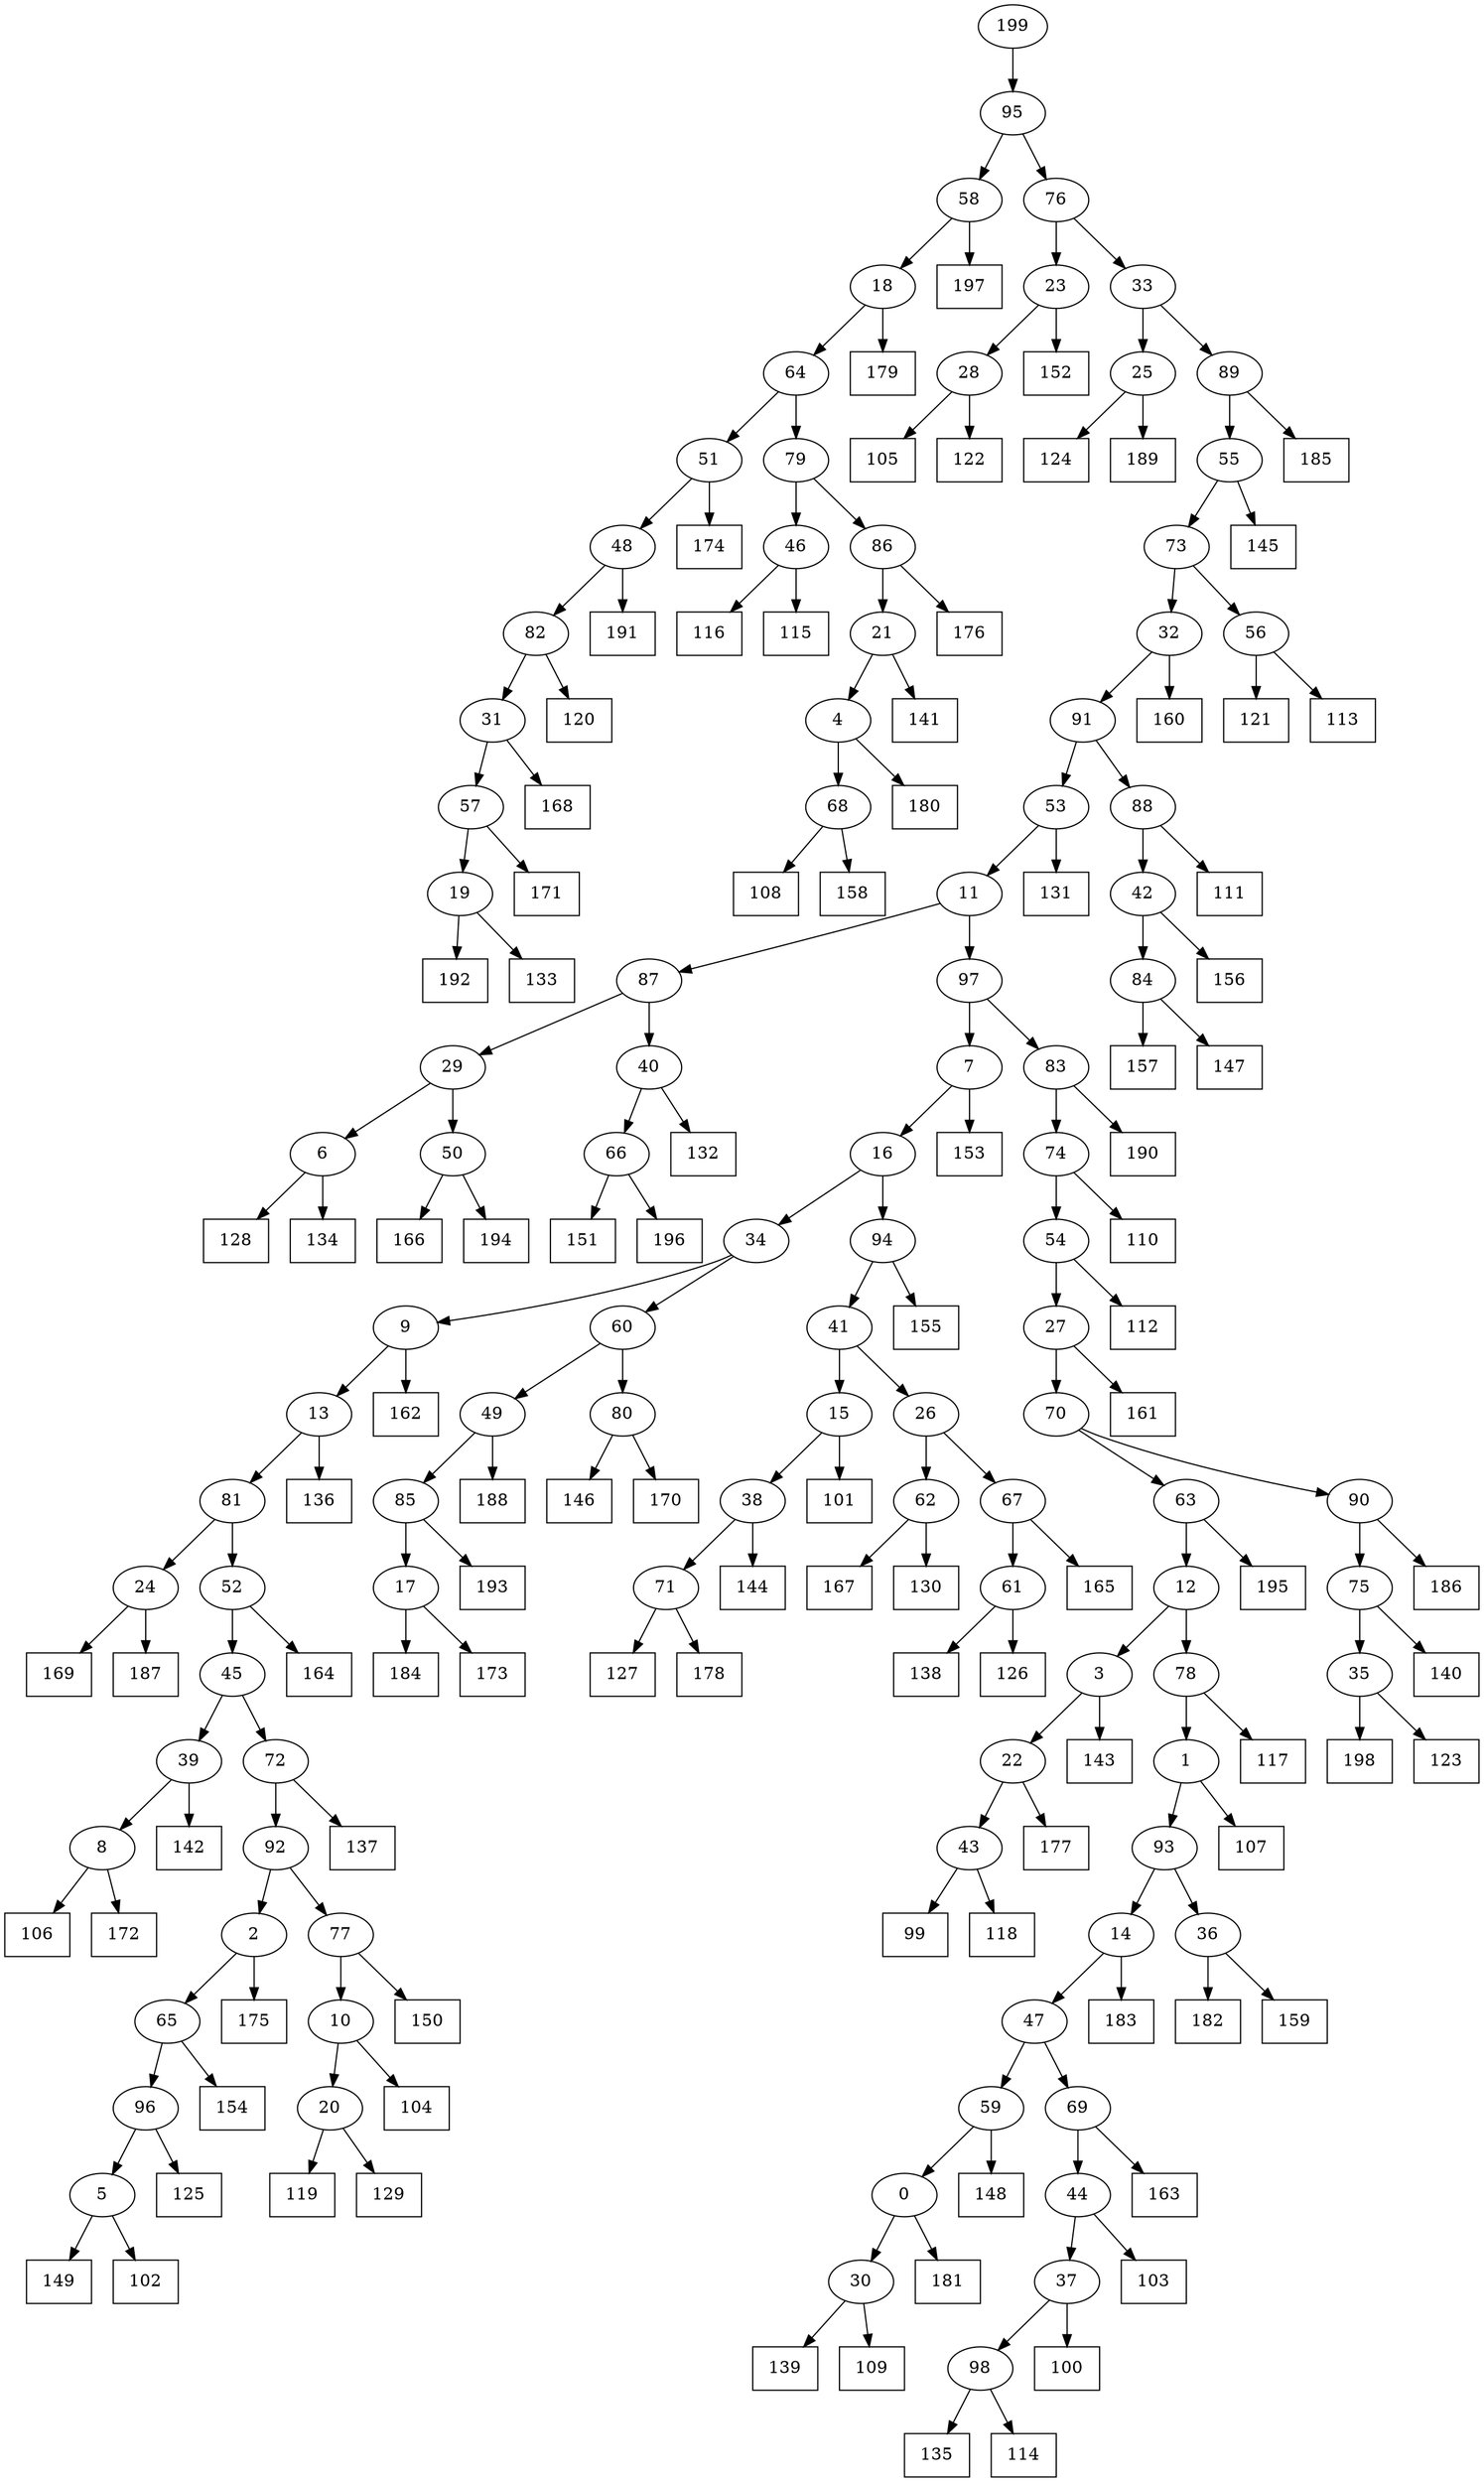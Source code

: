 digraph G {
0[label="0"];
1[label="1"];
2[label="2"];
3[label="3"];
4[label="4"];
5[label="5"];
6[label="6"];
7[label="7"];
8[label="8"];
9[label="9"];
10[label="10"];
11[label="11"];
12[label="12"];
13[label="13"];
14[label="14"];
15[label="15"];
16[label="16"];
17[label="17"];
18[label="18"];
19[label="19"];
20[label="20"];
21[label="21"];
22[label="22"];
23[label="23"];
24[label="24"];
25[label="25"];
26[label="26"];
27[label="27"];
28[label="28"];
29[label="29"];
30[label="30"];
31[label="31"];
32[label="32"];
33[label="33"];
34[label="34"];
35[label="35"];
36[label="36"];
37[label="37"];
38[label="38"];
39[label="39"];
40[label="40"];
41[label="41"];
42[label="42"];
43[label="43"];
44[label="44"];
45[label="45"];
46[label="46"];
47[label="47"];
48[label="48"];
49[label="49"];
50[label="50"];
51[label="51"];
52[label="52"];
53[label="53"];
54[label="54"];
55[label="55"];
56[label="56"];
57[label="57"];
58[label="58"];
59[label="59"];
60[label="60"];
61[label="61"];
62[label="62"];
63[label="63"];
64[label="64"];
65[label="65"];
66[label="66"];
67[label="67"];
68[label="68"];
69[label="69"];
70[label="70"];
71[label="71"];
72[label="72"];
73[label="73"];
74[label="74"];
75[label="75"];
76[label="76"];
77[label="77"];
78[label="78"];
79[label="79"];
80[label="80"];
81[label="81"];
82[label="82"];
83[label="83"];
84[label="84"];
85[label="85"];
86[label="86"];
87[label="87"];
88[label="88"];
89[label="89"];
90[label="90"];
91[label="91"];
92[label="92"];
93[label="93"];
94[label="94"];
95[label="95"];
96[label="96"];
97[label="97"];
98[label="98"];
99[shape=box,label="181"];
100[shape=box,label="157"];
101[shape=box,label="179"];
102[shape=box,label="176"];
103[shape=box,label="175"];
104[shape=box,label="139"];
105[shape=box,label="166"];
106[shape=box,label="128"];
107[shape=box,label="127"];
108[shape=box,label="116"];
109[shape=box,label="177"];
110[shape=box,label="109"];
111[shape=box,label="137"];
112[shape=box,label="163"];
113[shape=box,label="191"];
114[shape=box,label="185"];
115[shape=box,label="149"];
116[shape=box,label="119"];
117[shape=box,label="131"];
118[shape=box,label="154"];
119[shape=box,label="153"];
120[shape=box,label="125"];
121[shape=box,label="138"];
122[shape=box,label="195"];
123[shape=box,label="106"];
124[shape=box,label="124"];
125[shape=box,label="172"];
126[shape=box,label="102"];
127[shape=box,label="198"];
128[shape=box,label="112"];
129[shape=box,label="100"];
130[shape=box,label="197"];
131[shape=box,label="182"];
132[shape=box,label="99"];
133[shape=box,label="126"];
134[shape=box,label="189"];
135[shape=box,label="136"];
136[shape=box,label="105"];
137[shape=box,label="171"];
138[shape=box,label="121"];
139[shape=box,label="151"];
140[shape=box,label="161"];
141[shape=box,label="169"];
142[shape=box,label="141"];
143[shape=box,label="117"];
144[shape=box,label="165"];
145[shape=box,label="108"];
146[shape=box,label="145"];
147[shape=box,label="142"];
148[shape=box,label="164"];
149[shape=box,label="150"];
150[shape=box,label="168"];
151[shape=box,label="104"];
152[shape=box,label="122"];
153[shape=box,label="135"];
154[shape=box,label="192"];
155[shape=box,label="183"];
156[shape=box,label="174"];
157[shape=box,label="118"];
158[shape=box,label="110"];
159[shape=box,label="132"];
160[shape=box,label="129"];
161[shape=box,label="158"];
162[shape=box,label="196"];
163[shape=box,label="190"];
164[shape=box,label="101"];
165[shape=box,label="193"];
166[shape=box,label="147"];
167[shape=box,label="167"];
168[shape=box,label="159"];
169[shape=box,label="143"];
170[shape=box,label="152"];
171[shape=box,label="187"];
172[shape=box,label="107"];
173[shape=box,label="188"];
174[shape=box,label="111"];
175[shape=box,label="113"];
176[shape=box,label="186"];
177[shape=box,label="140"];
178[shape=box,label="146"];
179[shape=box,label="120"];
180[shape=box,label="180"];
181[shape=box,label="134"];
182[shape=box,label="194"];
183[shape=box,label="103"];
184[shape=box,label="114"];
185[shape=box,label="144"];
186[shape=box,label="155"];
187[shape=box,label="130"];
188[shape=box,label="133"];
189[shape=box,label="115"];
190[shape=box,label="160"];
191[shape=box,label="156"];
192[shape=box,label="123"];
193[shape=box,label="170"];
194[shape=box,label="178"];
195[shape=box,label="162"];
196[shape=box,label="184"];
197[shape=box,label="173"];
198[shape=box,label="148"];
199[label="199"];
47->59 ;
19->154 ;
42->191 ;
36->168 ;
74->158 ;
6->106 ;
35->127 ;
199->95 ;
63->122 ;
20->160 ;
17->197 ;
56->138 ;
67->144 ;
28->152 ;
0->99 ;
69->112 ;
27->140 ;
43->157 ;
8->123 ;
46->189 ;
92->2 ;
24->141 ;
17->196 ;
11->97 ;
36->131 ;
47->69 ;
44->183 ;
7->119 ;
14->155 ;
49->85 ;
85->165 ;
1->172 ;
32->91 ;
49->173 ;
40->159 ;
71->194 ;
94->41 ;
16->94 ;
46->108 ;
69->44 ;
44->37 ;
61->121 ;
86->102 ;
19->188 ;
59->0 ;
37->129 ;
38->185 ;
73->56 ;
60->49 ;
96->120 ;
34->60 ;
51->156 ;
75->35 ;
94->186 ;
9->195 ;
67->61 ;
61->133 ;
39->147 ;
79->86 ;
68->145 ;
22->109 ;
87->40 ;
81->52 ;
52->148 ;
93->14 ;
14->47 ;
55->73 ;
34->9 ;
9->13 ;
13->135 ;
72->111 ;
95->58 ;
58->130 ;
72->92 ;
97->7 ;
57->19 ;
35->192 ;
40->66 ;
77->10 ;
54->128 ;
82->179 ;
78->1 ;
98->153 ;
5->126 ;
25->124 ;
8->125 ;
3->22 ;
2->103 ;
64->79 ;
13->81 ;
18->101 ;
76->33 ;
90->75 ;
73->32 ;
32->190 ;
75->177 ;
90->176 ;
59->198 ;
89->114 ;
74->54 ;
38->71 ;
71->107 ;
10->20 ;
20->116 ;
88->174 ;
1->93 ;
93->36 ;
39->8 ;
37->98 ;
98->184 ;
95->76 ;
55->146 ;
41->15 ;
15->38 ;
86->21 ;
84->100 ;
62->187 ;
5->115 ;
41->26 ;
26->67 ;
2->65 ;
50->105 ;
56->175 ;
87->29 ;
21->142 ;
91->53 ;
52->45 ;
45->72 ;
70->90 ;
85->17 ;
29->50 ;
50->182 ;
51->48 ;
48->113 ;
88->42 ;
81->24 ;
15->164 ;
76->23 ;
23->170 ;
10->151 ;
30->104 ;
66->162 ;
68->161 ;
33->89 ;
80->193 ;
31->150 ;
29->6 ;
6->181 ;
89->55 ;
31->57 ;
57->137 ;
54->27 ;
42->84 ;
84->166 ;
66->139 ;
18->64 ;
64->51 ;
21->4 ;
0->30 ;
30->110 ;
4->68 ;
12->78 ;
78->143 ;
91->88 ;
92->77 ;
77->149 ;
24->171 ;
60->80 ;
80->178 ;
4->180 ;
53->11 ;
11->87 ;
58->18 ;
33->25 ;
25->134 ;
3->169 ;
97->83 ;
45->39 ;
23->28 ;
28->136 ;
65->118 ;
26->62 ;
62->167 ;
83->163 ;
7->16 ;
16->34 ;
79->46 ;
65->96 ;
96->5 ;
27->70 ;
70->63 ;
22->43 ;
43->132 ;
83->74 ;
63->12 ;
12->3 ;
53->117 ;
48->82 ;
82->31 ;
}
